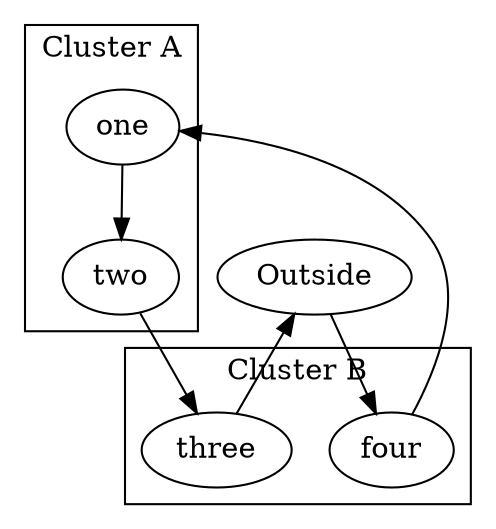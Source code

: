 digraph {
  subgraph "cluster_A" {
    graph [label="Cluster A"];
    "one";
    "two";
  }
  subgraph "cluster_B" {
    graph [label="Cluster B"];
    "four";
    "three";
  }
  "Outside";
  "Outside"->"four";
  "four"->"one";
  "one"->"two";
  "three"->"Outside";
  "two"->"three";
}
